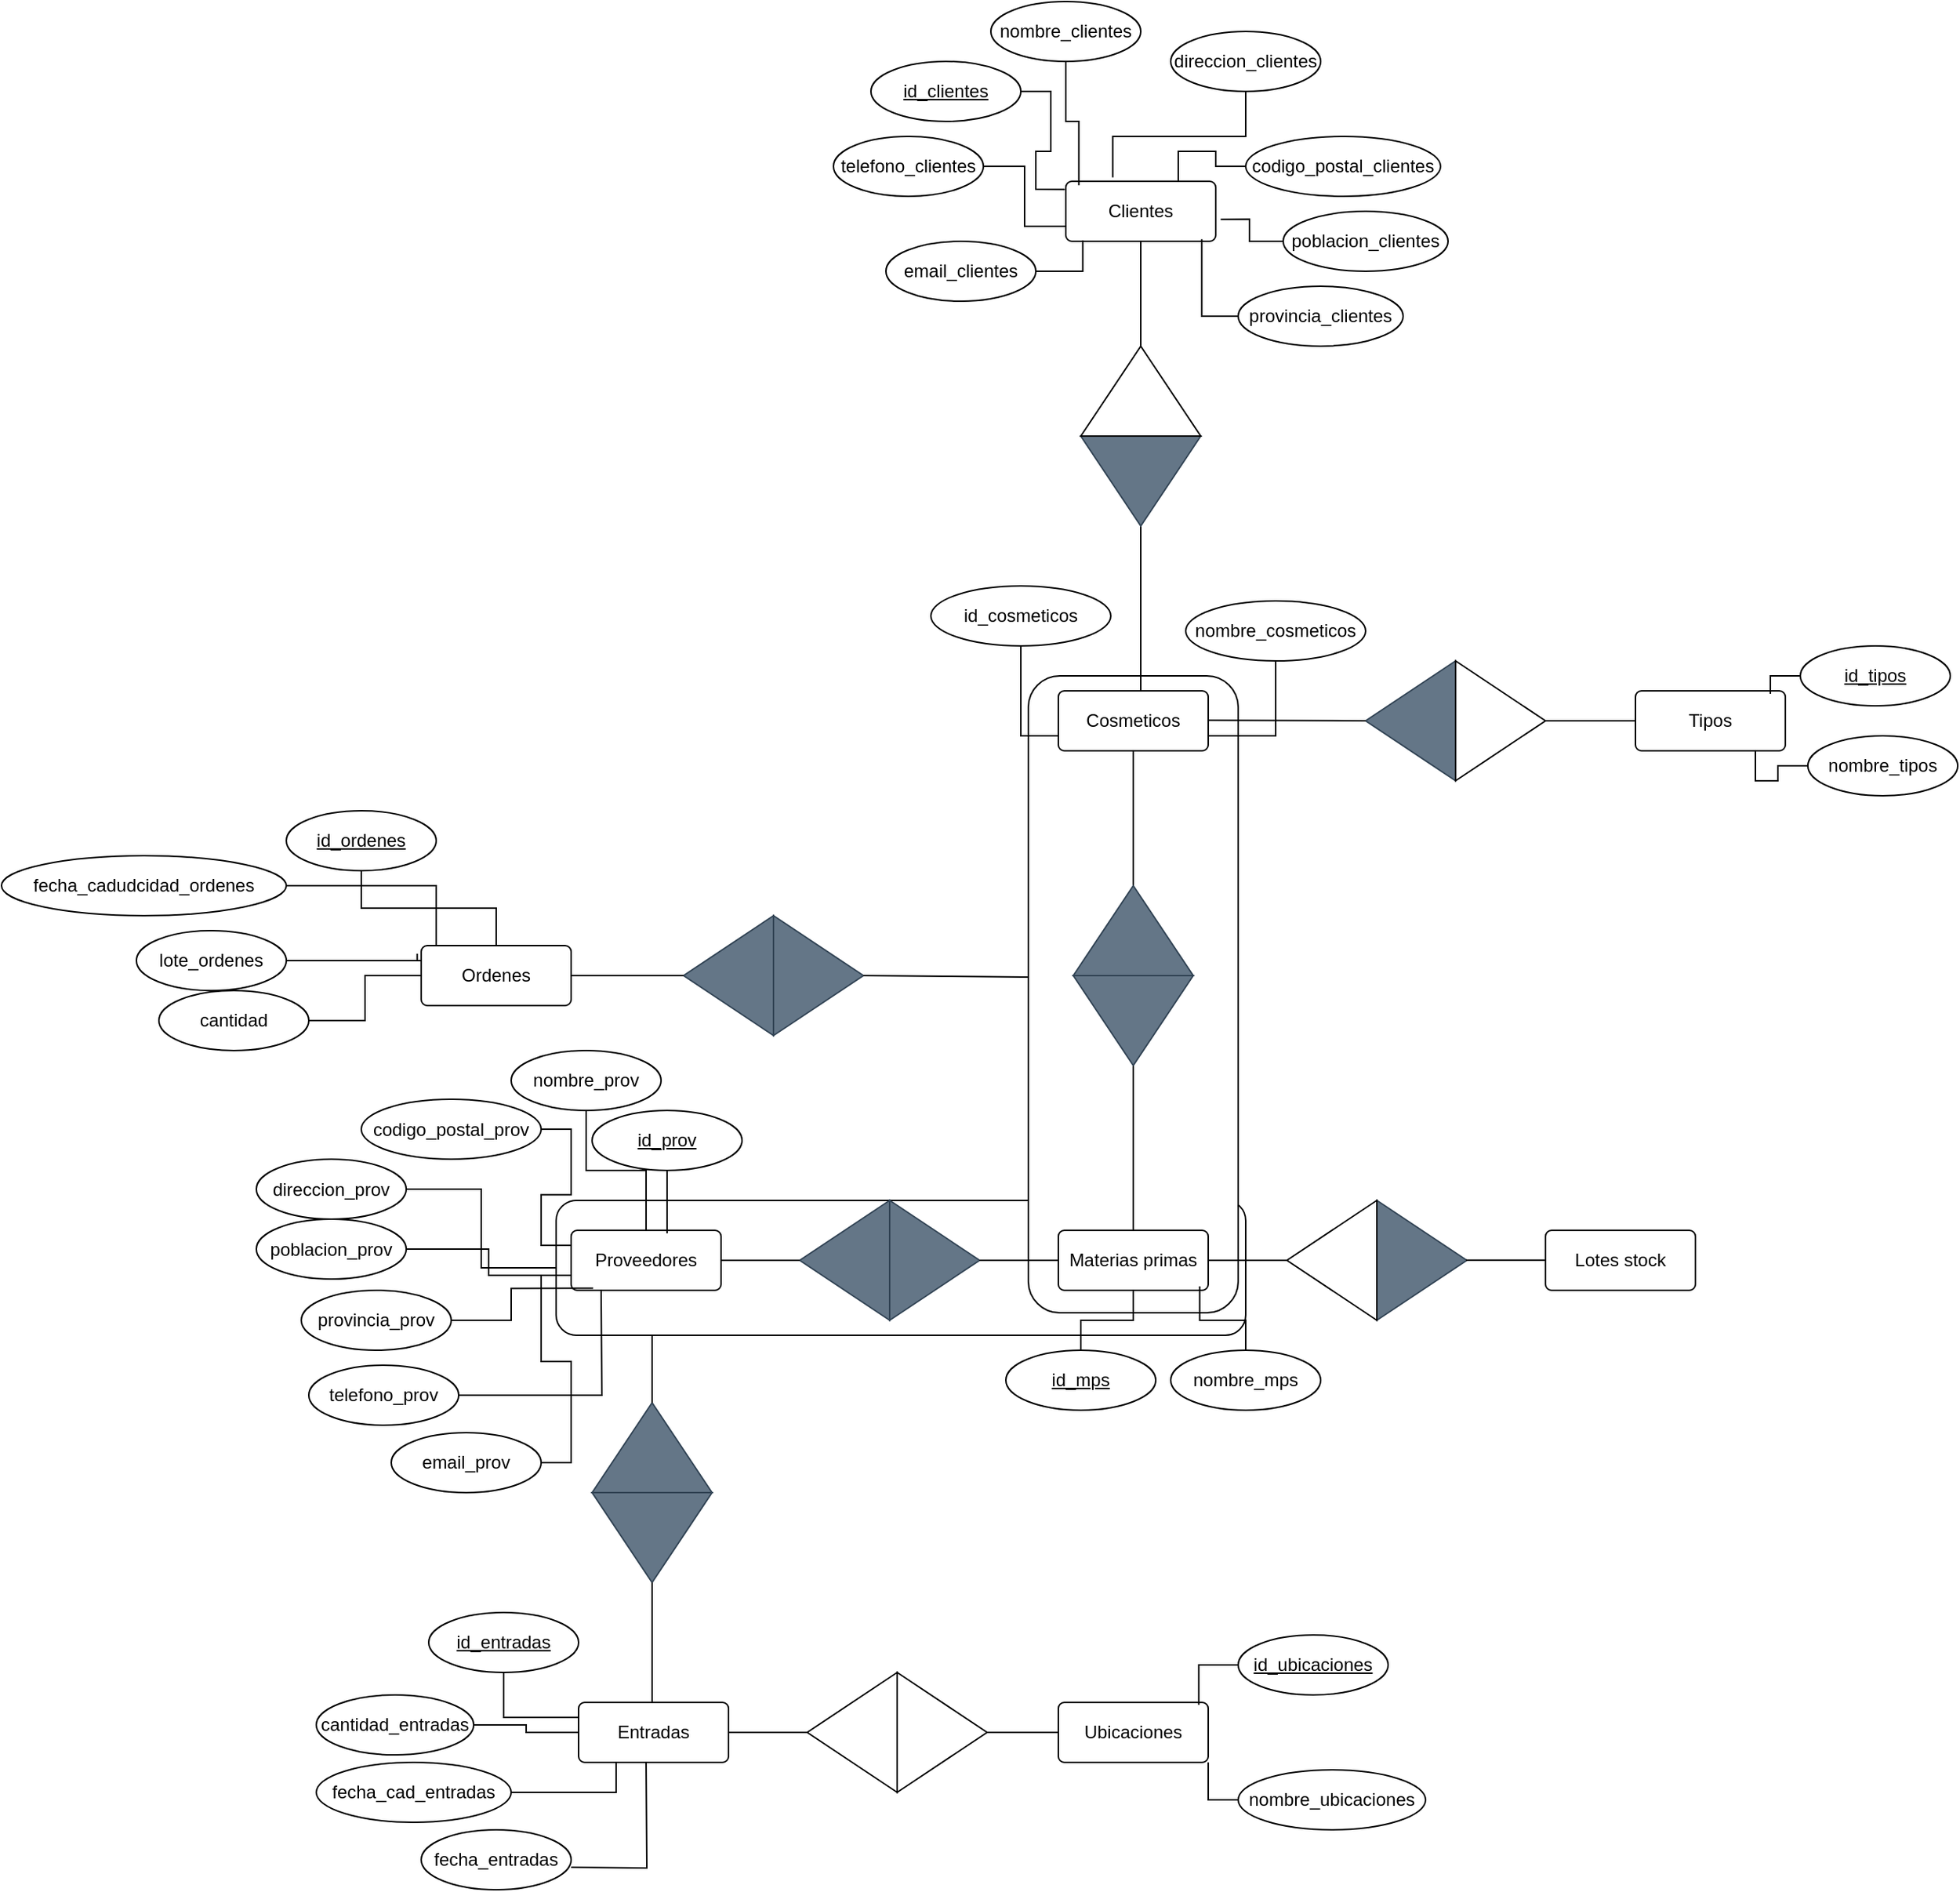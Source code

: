 <mxfile version="24.7.17">
  <diagram id="R2lEEEUBdFMjLlhIrx00" name="Page-1">
    <mxGraphModel dx="1687" dy="1041" grid="1" gridSize="10" guides="1" tooltips="1" connect="1" arrows="1" fold="1" page="1" pageScale="1" pageWidth="850" pageHeight="1100" math="0" shadow="0" extFonts="Permanent Marker^https://fonts.googleapis.com/css?family=Permanent+Marker">
      <root>
        <mxCell id="0" />
        <mxCell id="1" parent="0" />
        <mxCell id="o5mv1ufsWUCECMh0fVtF-53" value="" style="rounded=1;whiteSpace=wrap;html=1;" parent="1" vertex="1">
          <mxGeometry x="440" y="810" width="460" height="90" as="geometry" />
        </mxCell>
        <mxCell id="o5mv1ufsWUCECMh0fVtF-27" value="" style="rounded=1;whiteSpace=wrap;html=1;rotation=90;" parent="1" vertex="1">
          <mxGeometry x="612.5" y="602.5" width="425" height="140" as="geometry" />
        </mxCell>
        <mxCell id="GkTLFh9MGfN7TxAeOnmk-2" value="Materias primas" style="rounded=1;arcSize=10;whiteSpace=wrap;html=1;align=center;" parent="1" vertex="1">
          <mxGeometry x="775" y="830" width="100" height="40" as="geometry" />
        </mxCell>
        <mxCell id="chmthk0Oqw4V00-qqQDX-45" style="edgeStyle=orthogonalEdgeStyle;rounded=0;orthogonalLoop=1;jettySize=auto;html=1;endArrow=none;endFill=0;" edge="1" parent="1" source="fiOfgjRnVxK1CXLO4UrZ-9" target="bnQ85dxgFnPK9u5thOMU-21">
          <mxGeometry relative="1" as="geometry" />
        </mxCell>
        <mxCell id="fiOfgjRnVxK1CXLO4UrZ-9" value="id_ordenes" style="ellipse;whiteSpace=wrap;html=1;align=center;fontStyle=4;" parent="1" vertex="1">
          <mxGeometry x="260" y="550" width="100" height="40" as="geometry" />
        </mxCell>
        <mxCell id="fiOfgjRnVxK1CXLO4UrZ-10" value="lote_ordenes" style="ellipse;whiteSpace=wrap;html=1;align=center;" parent="1" vertex="1">
          <mxGeometry x="160" y="630" width="100" height="40" as="geometry" />
        </mxCell>
        <mxCell id="chmthk0Oqw4V00-qqQDX-47" style="edgeStyle=orthogonalEdgeStyle;rounded=0;orthogonalLoop=1;jettySize=auto;html=1;entryX=0;entryY=0.5;entryDx=0;entryDy=0;endArrow=none;endFill=0;" edge="1" parent="1" source="fiOfgjRnVxK1CXLO4UrZ-11" target="bnQ85dxgFnPK9u5thOMU-21">
          <mxGeometry relative="1" as="geometry" />
        </mxCell>
        <mxCell id="fiOfgjRnVxK1CXLO4UrZ-11" value="cantidad" style="ellipse;whiteSpace=wrap;html=1;align=center;" parent="1" vertex="1">
          <mxGeometry x="175" y="670" width="100" height="40" as="geometry" />
        </mxCell>
        <mxCell id="chmthk0Oqw4V00-qqQDX-50" style="edgeStyle=orthogonalEdgeStyle;rounded=0;orthogonalLoop=1;jettySize=auto;html=1;entryX=0.113;entryY=0.017;entryDx=0;entryDy=0;entryPerimeter=0;endArrow=none;endFill=0;" edge="1" parent="1" source="fiOfgjRnVxK1CXLO4UrZ-12" target="bnQ85dxgFnPK9u5thOMU-21">
          <mxGeometry relative="1" as="geometry">
            <mxPoint x="470" y="670" as="targetPoint" />
            <Array as="points">
              <mxPoint x="360" y="600" />
              <mxPoint x="360" y="641" />
            </Array>
          </mxGeometry>
        </mxCell>
        <mxCell id="fiOfgjRnVxK1CXLO4UrZ-12" value="fecha_cadudcidad_ordenes" style="ellipse;whiteSpace=wrap;html=1;align=center;" parent="1" vertex="1">
          <mxGeometry x="70" y="580" width="190" height="40" as="geometry" />
        </mxCell>
        <mxCell id="fiOfgjRnVxK1CXLO4UrZ-26" value="id_clientes" style="ellipse;whiteSpace=wrap;html=1;align=center;fontStyle=4;" parent="1" vertex="1">
          <mxGeometry x="650" y="50" width="100" height="40" as="geometry" />
        </mxCell>
        <mxCell id="fiOfgjRnVxK1CXLO4UrZ-27" value="nombre_clientes" style="ellipse;whiteSpace=wrap;html=1;align=center;" parent="1" vertex="1">
          <mxGeometry x="730" y="10" width="100" height="40" as="geometry" />
        </mxCell>
        <mxCell id="fiOfgjRnVxK1CXLO4UrZ-28" value="direccion_clientes" style="ellipse;whiteSpace=wrap;html=1;align=center;" parent="1" vertex="1">
          <mxGeometry x="850" y="30" width="100" height="40" as="geometry" />
        </mxCell>
        <mxCell id="chmthk0Oqw4V00-qqQDX-59" style="edgeStyle=orthogonalEdgeStyle;rounded=0;orthogonalLoop=1;jettySize=auto;html=1;entryX=0.75;entryY=0;entryDx=0;entryDy=0;endArrow=none;endFill=0;" edge="1" parent="1" source="fiOfgjRnVxK1CXLO4UrZ-29" target="o5mv1ufsWUCECMh0fVtF-19">
          <mxGeometry relative="1" as="geometry" />
        </mxCell>
        <mxCell id="fiOfgjRnVxK1CXLO4UrZ-29" value="codigo_postal_clientes" style="ellipse;whiteSpace=wrap;html=1;align=center;" parent="1" vertex="1">
          <mxGeometry x="900" y="100" width="130" height="40" as="geometry" />
        </mxCell>
        <mxCell id="fiOfgjRnVxK1CXLO4UrZ-30" value="poblacion_clientes" style="ellipse;whiteSpace=wrap;html=1;align=center;" parent="1" vertex="1">
          <mxGeometry x="925" y="150" width="110" height="40" as="geometry" />
        </mxCell>
        <mxCell id="fiOfgjRnVxK1CXLO4UrZ-31" value="provincia_clientes" style="ellipse;whiteSpace=wrap;html=1;align=center;" parent="1" vertex="1">
          <mxGeometry x="895" y="200" width="110" height="40" as="geometry" />
        </mxCell>
        <mxCell id="fiOfgjRnVxK1CXLO4UrZ-32" value="email_clientes" style="ellipse;whiteSpace=wrap;html=1;align=center;" parent="1" vertex="1">
          <mxGeometry x="660" y="170" width="100" height="40" as="geometry" />
        </mxCell>
        <mxCell id="chmthk0Oqw4V00-qqQDX-55" style="edgeStyle=orthogonalEdgeStyle;rounded=0;orthogonalLoop=1;jettySize=auto;html=1;entryX=0;entryY=0.75;entryDx=0;entryDy=0;endArrow=none;endFill=0;" edge="1" parent="1" source="fiOfgjRnVxK1CXLO4UrZ-33" target="o5mv1ufsWUCECMh0fVtF-19">
          <mxGeometry relative="1" as="geometry" />
        </mxCell>
        <mxCell id="fiOfgjRnVxK1CXLO4UrZ-33" value="telefono_clientes" style="ellipse;whiteSpace=wrap;html=1;align=center;" parent="1" vertex="1">
          <mxGeometry x="625" y="100" width="100" height="40" as="geometry" />
        </mxCell>
        <mxCell id="fiOfgjRnVxK1CXLO4UrZ-55" value="id_prov" style="ellipse;whiteSpace=wrap;html=1;align=center;fontStyle=4;" parent="1" vertex="1">
          <mxGeometry x="464" y="750" width="100" height="40" as="geometry" />
        </mxCell>
        <mxCell id="chmthk0Oqw4V00-qqQDX-38" style="edgeStyle=orthogonalEdgeStyle;rounded=0;orthogonalLoop=1;jettySize=auto;html=1;endArrow=none;endFill=0;" edge="1" parent="1" source="fiOfgjRnVxK1CXLO4UrZ-56" target="o5mv1ufsWUCECMh0fVtF-52">
          <mxGeometry relative="1" as="geometry" />
        </mxCell>
        <mxCell id="fiOfgjRnVxK1CXLO4UrZ-56" value="nombre_prov" style="ellipse;whiteSpace=wrap;html=1;align=center;" parent="1" vertex="1">
          <mxGeometry x="410" y="710" width="100" height="40" as="geometry" />
        </mxCell>
        <mxCell id="chmthk0Oqw4V00-qqQDX-40" style="edgeStyle=orthogonalEdgeStyle;rounded=0;orthogonalLoop=1;jettySize=auto;html=1;endArrow=none;endFill=0;" edge="1" parent="1" source="fiOfgjRnVxK1CXLO4UrZ-57" target="o5mv1ufsWUCECMh0fVtF-53">
          <mxGeometry relative="1" as="geometry" />
        </mxCell>
        <mxCell id="fiOfgjRnVxK1CXLO4UrZ-57" value="direccion_prov" style="ellipse;whiteSpace=wrap;html=1;align=center;" parent="1" vertex="1">
          <mxGeometry x="240" y="782.5" width="100" height="40" as="geometry" />
        </mxCell>
        <mxCell id="chmthk0Oqw4V00-qqQDX-39" style="edgeStyle=orthogonalEdgeStyle;rounded=0;orthogonalLoop=1;jettySize=auto;html=1;entryX=0;entryY=0.25;entryDx=0;entryDy=0;endArrow=none;endFill=0;" edge="1" parent="1" source="fiOfgjRnVxK1CXLO4UrZ-58" target="o5mv1ufsWUCECMh0fVtF-52">
          <mxGeometry relative="1" as="geometry" />
        </mxCell>
        <mxCell id="fiOfgjRnVxK1CXLO4UrZ-58" value="codigo_postal_prov" style="ellipse;whiteSpace=wrap;html=1;align=center;" parent="1" vertex="1">
          <mxGeometry x="310" y="742.5" width="120" height="40" as="geometry" />
        </mxCell>
        <mxCell id="chmthk0Oqw4V00-qqQDX-41" style="edgeStyle=orthogonalEdgeStyle;rounded=0;orthogonalLoop=1;jettySize=auto;html=1;entryX=0;entryY=0.75;entryDx=0;entryDy=0;endArrow=none;endFill=0;" edge="1" parent="1" source="fiOfgjRnVxK1CXLO4UrZ-59" target="o5mv1ufsWUCECMh0fVtF-52">
          <mxGeometry relative="1" as="geometry" />
        </mxCell>
        <mxCell id="fiOfgjRnVxK1CXLO4UrZ-59" value="poblacion_prov" style="ellipse;whiteSpace=wrap;html=1;align=center;" parent="1" vertex="1">
          <mxGeometry x="240" y="822.5" width="100" height="40" as="geometry" />
        </mxCell>
        <mxCell id="fiOfgjRnVxK1CXLO4UrZ-60" value="provincia_prov" style="ellipse;whiteSpace=wrap;html=1;align=center;" parent="1" vertex="1">
          <mxGeometry x="270" y="870" width="100" height="40" as="geometry" />
        </mxCell>
        <mxCell id="chmthk0Oqw4V00-qqQDX-43" style="edgeStyle=orthogonalEdgeStyle;rounded=0;orthogonalLoop=1;jettySize=auto;html=1;endArrow=none;endFill=0;" edge="1" parent="1" source="fiOfgjRnVxK1CXLO4UrZ-61">
          <mxGeometry relative="1" as="geometry">
            <mxPoint x="470" y="870" as="targetPoint" />
          </mxGeometry>
        </mxCell>
        <mxCell id="fiOfgjRnVxK1CXLO4UrZ-61" value="telefono_prov" style="ellipse;whiteSpace=wrap;html=1;align=center;" parent="1" vertex="1">
          <mxGeometry x="275" y="920" width="100" height="40" as="geometry" />
        </mxCell>
        <mxCell id="chmthk0Oqw4V00-qqQDX-44" style="edgeStyle=orthogonalEdgeStyle;rounded=0;orthogonalLoop=1;jettySize=auto;html=1;entryX=0;entryY=0.75;entryDx=0;entryDy=0;endArrow=none;endFill=0;" edge="1" parent="1" source="fiOfgjRnVxK1CXLO4UrZ-62" target="o5mv1ufsWUCECMh0fVtF-52">
          <mxGeometry relative="1" as="geometry" />
        </mxCell>
        <mxCell id="fiOfgjRnVxK1CXLO4UrZ-62" value="email_prov" style="ellipse;whiteSpace=wrap;html=1;align=center;" parent="1" vertex="1">
          <mxGeometry x="330" y="965" width="100" height="40" as="geometry" />
        </mxCell>
        <mxCell id="fiOfgjRnVxK1CXLO4UrZ-7" value="id_ubicaciones" style="ellipse;whiteSpace=wrap;html=1;align=center;fontStyle=4;" parent="1" vertex="1">
          <mxGeometry x="895" y="1100" width="100" height="40" as="geometry" />
        </mxCell>
        <mxCell id="chmthk0Oqw4V00-qqQDX-33" style="edgeStyle=orthogonalEdgeStyle;rounded=0;orthogonalLoop=1;jettySize=auto;html=1;entryX=1;entryY=1;entryDx=0;entryDy=0;endArrow=none;endFill=0;" edge="1" parent="1" source="fiOfgjRnVxK1CXLO4UrZ-8" target="o5mv1ufsWUCECMh0fVtF-1">
          <mxGeometry relative="1" as="geometry" />
        </mxCell>
        <mxCell id="fiOfgjRnVxK1CXLO4UrZ-8" value="nombre_ubicaciones" style="ellipse;whiteSpace=wrap;html=1;align=center;" parent="1" vertex="1">
          <mxGeometry x="895" y="1190" width="125" height="40" as="geometry" />
        </mxCell>
        <mxCell id="bnQ85dxgFnPK9u5thOMU-21" value="Ordenes" style="rounded=1;arcSize=10;whiteSpace=wrap;html=1;align=center;" parent="1" vertex="1">
          <mxGeometry x="350" y="640" width="100" height="40" as="geometry" />
        </mxCell>
        <mxCell id="chmthk0Oqw4V00-qqQDX-53" style="edgeStyle=orthogonalEdgeStyle;rounded=0;orthogonalLoop=1;jettySize=auto;html=1;entryX=1;entryY=0.75;entryDx=0;entryDy=0;endArrow=none;endFill=0;" edge="1" parent="1" source="bnQ85dxgFnPK9u5thOMU-27" target="bnQ85dxgFnPK9u5thOMU-55">
          <mxGeometry relative="1" as="geometry" />
        </mxCell>
        <mxCell id="bnQ85dxgFnPK9u5thOMU-27" value="nombre_cosmeticos" style="ellipse;whiteSpace=wrap;html=1;align=center;" parent="1" vertex="1">
          <mxGeometry x="860" y="410" width="120" height="40" as="geometry" />
        </mxCell>
        <mxCell id="bnQ85dxgFnPK9u5thOMU-31" value="" style="group;rotation=-180;" parent="1" vertex="1" connectable="0">
          <mxGeometry x="525" y="620" width="120" height="80" as="geometry" />
        </mxCell>
        <mxCell id="bnQ85dxgFnPK9u5thOMU-32" value="" style="triangle;whiteSpace=wrap;html=1;rotation=-180;fillColor=#647687;fontColor=#ffffff;strokeColor=#314354;" parent="bnQ85dxgFnPK9u5thOMU-31" vertex="1">
          <mxGeometry width="60" height="80" as="geometry" />
        </mxCell>
        <mxCell id="bnQ85dxgFnPK9u5thOMU-33" value="" style="triangle;whiteSpace=wrap;html=1;rotation=-360;fillColor=#647687;fontColor=#ffffff;strokeColor=#314354;" parent="bnQ85dxgFnPK9u5thOMU-31" vertex="1">
          <mxGeometry x="60" width="60" height="80" as="geometry" />
        </mxCell>
        <mxCell id="bnQ85dxgFnPK9u5thOMU-55" value="Cosmeticos" style="rounded=1;arcSize=10;whiteSpace=wrap;html=1;align=center;" parent="1" vertex="1">
          <mxGeometry x="775" y="470" width="100" height="40" as="geometry" />
        </mxCell>
        <mxCell id="bnQ85dxgFnPK9u5thOMU-56" value="" style="endArrow=none;html=1;rounded=0;entryX=0.5;entryY=1;entryDx=0;entryDy=0;exitX=1;exitY=0.5;exitDx=0;exitDy=0;" parent="1" source="bnQ85dxgFnPK9u5thOMU-54" target="bnQ85dxgFnPK9u5thOMU-55" edge="1">
          <mxGeometry width="50" height="50" relative="1" as="geometry">
            <mxPoint x="140" y="40" as="sourcePoint" />
            <mxPoint x="190" y="-10" as="targetPoint" />
          </mxGeometry>
        </mxCell>
        <mxCell id="bnQ85dxgFnPK9u5thOMU-57" value="" style="endArrow=none;html=1;rounded=0;exitX=0.5;exitY=0;exitDx=0;exitDy=0;entryX=1;entryY=0.5;entryDx=0;entryDy=0;" parent="1" source="GkTLFh9MGfN7TxAeOnmk-2" target="bnQ85dxgFnPK9u5thOMU-53" edge="1">
          <mxGeometry width="50" height="50" relative="1" as="geometry">
            <mxPoint x="140" y="40" as="sourcePoint" />
            <mxPoint x="190" y="-10" as="targetPoint" />
          </mxGeometry>
        </mxCell>
        <mxCell id="bnQ85dxgFnPK9u5thOMU-82" value="Tipos" style="rounded=1;arcSize=10;whiteSpace=wrap;html=1;align=center;" parent="1" vertex="1">
          <mxGeometry x="1160" y="470" width="100" height="40" as="geometry" />
        </mxCell>
        <mxCell id="bnQ85dxgFnPK9u5thOMU-83" value="id_tipos" style="ellipse;whiteSpace=wrap;html=1;align=center;fontStyle=4;" parent="1" vertex="1">
          <mxGeometry x="1270" y="440" width="100" height="40" as="geometry" />
        </mxCell>
        <mxCell id="bnQ85dxgFnPK9u5thOMU-84" value="nombre_tipos" style="ellipse;whiteSpace=wrap;html=1;align=center;" parent="1" vertex="1">
          <mxGeometry x="1275" y="500" width="100" height="40" as="geometry" />
        </mxCell>
        <mxCell id="bnQ85dxgFnPK9u5thOMU-88" value="" style="endArrow=none;html=1;rounded=0;entryX=0;entryY=0.5;entryDx=0;entryDy=0;exitX=1;exitY=0.5;exitDx=0;exitDy=0;" parent="1" source="o5mv1ufsWUCECMh0fVtF-37" target="bnQ85dxgFnPK9u5thOMU-82" edge="1">
          <mxGeometry width="50" height="50" relative="1" as="geometry">
            <mxPoint x="1010" y="490" as="sourcePoint" />
            <mxPoint x="75" y="590" as="targetPoint" />
          </mxGeometry>
        </mxCell>
        <mxCell id="bnQ85dxgFnPK9u5thOMU-53" value="" style="triangle;whiteSpace=wrap;html=1;rotation=90;fillColor=#647687;fontColor=#ffffff;strokeColor=#314354;" parent="1" vertex="1">
          <mxGeometry x="795" y="650" width="60" height="80" as="geometry" />
        </mxCell>
        <mxCell id="bnQ85dxgFnPK9u5thOMU-54" value="" style="triangle;whiteSpace=wrap;html=1;rotation=-90;fillColor=#647687;fontColor=#ffffff;strokeColor=#314354;" parent="1" vertex="1">
          <mxGeometry x="795" y="590" width="60" height="80" as="geometry" />
        </mxCell>
        <mxCell id="bnQ85dxgFnPK9u5thOMU-107" value="" style="endArrow=none;html=1;rounded=0;exitX=0.815;exitY=1.037;exitDx=0;exitDy=0;exitPerimeter=0;" parent="1" edge="1">
          <mxGeometry width="50" height="50" relative="1" as="geometry">
            <mxPoint x="305.79" y="609.855" as="sourcePoint" />
            <mxPoint x="305.498" y="610" as="targetPoint" />
          </mxGeometry>
        </mxCell>
        <mxCell id="bnQ85dxgFnPK9u5thOMU-112" value="" style="group;rotation=0;" parent="1" vertex="1" connectable="0">
          <mxGeometry x="607.5" y="1125" width="120" height="80" as="geometry" />
        </mxCell>
        <mxCell id="bnQ85dxgFnPK9u5thOMU-113" value="" style="triangle;whiteSpace=wrap;html=1;rotation=0;" parent="bnQ85dxgFnPK9u5thOMU-112" vertex="1">
          <mxGeometry x="60" width="60" height="80" as="geometry" />
        </mxCell>
        <mxCell id="bnQ85dxgFnPK9u5thOMU-114" value="" style="triangle;whiteSpace=wrap;html=1;rotation=-180;" parent="bnQ85dxgFnPK9u5thOMU-112" vertex="1">
          <mxGeometry width="60" height="80" as="geometry" />
        </mxCell>
        <mxCell id="bnQ85dxgFnPK9u5thOMU-116" value="" style="endArrow=none;html=1;rounded=0;entryX=1;entryY=0.5;entryDx=0;entryDy=0;exitX=1;exitY=0.5;exitDx=0;exitDy=0;" parent="1" target="bnQ85dxgFnPK9u5thOMU-114" edge="1">
          <mxGeometry width="50" height="50" relative="1" as="geometry">
            <mxPoint x="555.0" y="1165" as="sourcePoint" />
            <mxPoint x="862.5" y="815" as="targetPoint" />
          </mxGeometry>
        </mxCell>
        <mxCell id="bnQ85dxgFnPK9u5thOMU-120" value="" style="endArrow=none;html=1;rounded=0;exitX=1;exitY=0.5;exitDx=0;exitDy=0;entryX=0;entryY=0.5;entryDx=0;entryDy=0;" parent="1" source="bnQ85dxgFnPK9u5thOMU-113" edge="1">
          <mxGeometry width="50" height="50" relative="1" as="geometry">
            <mxPoint x="742.5" y="1175" as="sourcePoint" />
            <mxPoint x="777.5" y="1165" as="targetPoint" />
          </mxGeometry>
        </mxCell>
        <mxCell id="chmthk0Oqw4V00-qqQDX-31" style="edgeStyle=orthogonalEdgeStyle;rounded=0;orthogonalLoop=1;jettySize=auto;html=1;entryX=0;entryY=0.25;entryDx=0;entryDy=0;endArrow=none;endFill=0;" edge="1" parent="1" source="bnQ85dxgFnPK9u5thOMU-126" target="o5mv1ufsWUCECMh0fVtF-39">
          <mxGeometry relative="1" as="geometry" />
        </mxCell>
        <mxCell id="bnQ85dxgFnPK9u5thOMU-126" value="id_entradas" style="ellipse;whiteSpace=wrap;html=1;align=center;fontStyle=4;" parent="1" vertex="1">
          <mxGeometry x="355" y="1085" width="100" height="40" as="geometry" />
        </mxCell>
        <mxCell id="bnQ85dxgFnPK9u5thOMU-127" value="fecha_entradas" style="ellipse;whiteSpace=wrap;html=1;align=center;fontStyle=0" parent="1" vertex="1">
          <mxGeometry x="350" y="1230" width="100" height="40" as="geometry" />
        </mxCell>
        <mxCell id="chmthk0Oqw4V00-qqQDX-29" style="edgeStyle=orthogonalEdgeStyle;rounded=0;orthogonalLoop=1;jettySize=auto;html=1;entryX=0.25;entryY=1;entryDx=0;entryDy=0;endArrow=none;endFill=0;" edge="1" parent="1" source="bnQ85dxgFnPK9u5thOMU-128" target="o5mv1ufsWUCECMh0fVtF-39">
          <mxGeometry relative="1" as="geometry" />
        </mxCell>
        <mxCell id="bnQ85dxgFnPK9u5thOMU-128" value="fecha_cad_entradas" style="ellipse;whiteSpace=wrap;html=1;align=center;" parent="1" vertex="1">
          <mxGeometry x="280" y="1185" width="130" height="40" as="geometry" />
        </mxCell>
        <mxCell id="chmthk0Oqw4V00-qqQDX-30" style="edgeStyle=orthogonalEdgeStyle;rounded=0;orthogonalLoop=1;jettySize=auto;html=1;entryX=0;entryY=0.5;entryDx=0;entryDy=0;endArrow=none;endFill=0;" edge="1" parent="1" source="bnQ85dxgFnPK9u5thOMU-129" target="o5mv1ufsWUCECMh0fVtF-39">
          <mxGeometry relative="1" as="geometry" />
        </mxCell>
        <mxCell id="bnQ85dxgFnPK9u5thOMU-129" value="cantidad_entradas" style="ellipse;whiteSpace=wrap;html=1;align=center;" parent="1" vertex="1">
          <mxGeometry x="280" y="1140" width="105" height="40" as="geometry" />
        </mxCell>
        <mxCell id="o5mv1ufsWUCECMh0fVtF-1" value="Ubicaciones" style="rounded=1;arcSize=10;whiteSpace=wrap;html=1;align=center;" parent="1" vertex="1">
          <mxGeometry x="775" y="1145" width="100" height="40" as="geometry" />
        </mxCell>
        <mxCell id="o5mv1ufsWUCECMh0fVtF-17" value="" style="endArrow=none;html=1;rounded=0;endSize=7;startSize=7;entryX=0.5;entryY=1;entryDx=0;entryDy=0;exitX=1;exitY=0.5;exitDx=0;exitDy=0;" parent="1" source="o5mv1ufsWUCECMh0fVtF-23" target="o5mv1ufsWUCECMh0fVtF-19" edge="1">
          <mxGeometry width="50" height="50" relative="1" as="geometry">
            <mxPoint x="791.213" y="57.787" as="sourcePoint" />
            <mxPoint x="820" y="20" as="targetPoint" />
          </mxGeometry>
        </mxCell>
        <mxCell id="o5mv1ufsWUCECMh0fVtF-18" value="" style="endArrow=none;html=1;rounded=0;exitX=0.5;exitY=0;exitDx=0;exitDy=0;entryX=1;entryY=0.5;entryDx=0;entryDy=0;" parent="1" target="o5mv1ufsWUCECMh0fVtF-22" edge="1">
          <mxGeometry width="50" height="50" relative="1" as="geometry">
            <mxPoint x="830" y="470" as="sourcePoint" />
            <mxPoint x="490" y="50" as="targetPoint" />
          </mxGeometry>
        </mxCell>
        <mxCell id="o5mv1ufsWUCECMh0fVtF-19" value="Clientes" style="rounded=1;arcSize=10;whiteSpace=wrap;html=1;align=center;" parent="1" vertex="1">
          <mxGeometry x="780" y="130" width="100" height="40" as="geometry" />
        </mxCell>
        <mxCell id="o5mv1ufsWUCECMh0fVtF-21" value="" style="group;rotation=90;" parent="1" vertex="1" connectable="0">
          <mxGeometry x="770" y="260" width="140" height="80" as="geometry" />
        </mxCell>
        <mxCell id="o5mv1ufsWUCECMh0fVtF-22" value="" style="triangle;whiteSpace=wrap;html=1;rotation=90;fillColor=#647687;fontColor=#ffffff;strokeColor=#314354;" parent="o5mv1ufsWUCECMh0fVtF-21" vertex="1">
          <mxGeometry x="30" y="30" width="60" height="80" as="geometry" />
        </mxCell>
        <mxCell id="o5mv1ufsWUCECMh0fVtF-23" value="" style="triangle;whiteSpace=wrap;html=1;rotation=-90;" parent="o5mv1ufsWUCECMh0fVtF-21" vertex="1">
          <mxGeometry x="30" y="-30" width="60" height="80" as="geometry" />
        </mxCell>
        <mxCell id="chmthk0Oqw4V00-qqQDX-35" style="edgeStyle=orthogonalEdgeStyle;rounded=0;orthogonalLoop=1;jettySize=auto;html=1;endArrow=none;endFill=0;" edge="1" parent="1" source="o5mv1ufsWUCECMh0fVtF-25" target="GkTLFh9MGfN7TxAeOnmk-2">
          <mxGeometry relative="1" as="geometry" />
        </mxCell>
        <mxCell id="o5mv1ufsWUCECMh0fVtF-25" value="id_mps" style="ellipse;whiteSpace=wrap;html=1;align=center;fontStyle=4;" parent="1" vertex="1">
          <mxGeometry x="740" y="910" width="100" height="40" as="geometry" />
        </mxCell>
        <mxCell id="o5mv1ufsWUCECMh0fVtF-26" value="nombre_mps" style="ellipse;whiteSpace=wrap;html=1;align=center;" parent="1" vertex="1">
          <mxGeometry x="850" y="910" width="100" height="40" as="geometry" />
        </mxCell>
        <mxCell id="o5mv1ufsWUCECMh0fVtF-28" value="" style="endArrow=none;html=1;rounded=0;entryX=0.473;entryY=0.999;entryDx=0;entryDy=0;entryPerimeter=0;exitX=1;exitY=0.5;exitDx=0;exitDy=0;" parent="1" source="bnQ85dxgFnPK9u5thOMU-33" target="o5mv1ufsWUCECMh0fVtF-27" edge="1">
          <mxGeometry width="50" height="50" relative="1" as="geometry">
            <mxPoint x="630" y="790" as="sourcePoint" />
            <mxPoint x="680" y="740" as="targetPoint" />
          </mxGeometry>
        </mxCell>
        <mxCell id="o5mv1ufsWUCECMh0fVtF-31" value="" style="endArrow=none;html=1;rounded=0;entryX=1;entryY=0.5;entryDx=0;entryDy=0;" parent="1" target="bnQ85dxgFnPK9u5thOMU-32" edge="1">
          <mxGeometry width="50" height="50" relative="1" as="geometry">
            <mxPoint x="450" y="660" as="sourcePoint" />
            <mxPoint x="765" y="671" as="targetPoint" />
          </mxGeometry>
        </mxCell>
        <mxCell id="o5mv1ufsWUCECMh0fVtF-35" value="" style="group;rotation=-180;" parent="1" vertex="1" connectable="0">
          <mxGeometry x="980" y="450" width="120" height="80" as="geometry" />
        </mxCell>
        <mxCell id="o5mv1ufsWUCECMh0fVtF-36" value="" style="triangle;whiteSpace=wrap;html=1;rotation=-180;fillColor=#647687;fontColor=#ffffff;strokeColor=#314354;" parent="o5mv1ufsWUCECMh0fVtF-35" vertex="1">
          <mxGeometry width="60" height="80" as="geometry" />
        </mxCell>
        <mxCell id="o5mv1ufsWUCECMh0fVtF-37" value="" style="triangle;whiteSpace=wrap;html=1;rotation=-360;" parent="o5mv1ufsWUCECMh0fVtF-35" vertex="1">
          <mxGeometry x="60" width="60" height="80" as="geometry" />
        </mxCell>
        <mxCell id="o5mv1ufsWUCECMh0fVtF-38" value="" style="endArrow=none;html=1;rounded=0;entryX=1;entryY=0.5;entryDx=0;entryDy=0;exitX=1;exitY=0.5;exitDx=0;exitDy=0;" parent="1" target="o5mv1ufsWUCECMh0fVtF-36" edge="1">
          <mxGeometry width="50" height="50" relative="1" as="geometry">
            <mxPoint x="875" y="489.63" as="sourcePoint" />
            <mxPoint x="935" y="489.63" as="targetPoint" />
          </mxGeometry>
        </mxCell>
        <mxCell id="o5mv1ufsWUCECMh0fVtF-39" value="Entradas" style="rounded=1;arcSize=10;whiteSpace=wrap;html=1;align=center;" parent="1" vertex="1">
          <mxGeometry x="455" y="1145" width="100" height="40" as="geometry" />
        </mxCell>
        <mxCell id="o5mv1ufsWUCECMh0fVtF-47" value="" style="group;rotation=0;" parent="1" vertex="1" connectable="0">
          <mxGeometry x="602.5" y="810" width="120" height="80" as="geometry" />
        </mxCell>
        <mxCell id="o5mv1ufsWUCECMh0fVtF-48" value="" style="triangle;whiteSpace=wrap;html=1;rotation=0;fillColor=#647687;fontColor=#ffffff;strokeColor=#314354;" parent="o5mv1ufsWUCECMh0fVtF-47" vertex="1">
          <mxGeometry x="60" width="60" height="80" as="geometry" />
        </mxCell>
        <mxCell id="o5mv1ufsWUCECMh0fVtF-49" value="" style="triangle;whiteSpace=wrap;html=1;rotation=-180;fillColor=#647687;fontColor=#ffffff;strokeColor=#314354;" parent="o5mv1ufsWUCECMh0fVtF-47" vertex="1">
          <mxGeometry width="60" height="80" as="geometry" />
        </mxCell>
        <mxCell id="o5mv1ufsWUCECMh0fVtF-50" value="" style="endArrow=none;html=1;rounded=0;entryX=1;entryY=0.5;entryDx=0;entryDy=0;exitX=1;exitY=0.5;exitDx=0;exitDy=0;" parent="1" target="o5mv1ufsWUCECMh0fVtF-49" edge="1">
          <mxGeometry width="50" height="50" relative="1" as="geometry">
            <mxPoint x="550.0" y="850" as="sourcePoint" />
            <mxPoint x="857.5" y="500" as="targetPoint" />
          </mxGeometry>
        </mxCell>
        <mxCell id="o5mv1ufsWUCECMh0fVtF-51" value="" style="endArrow=none;html=1;rounded=0;exitX=1;exitY=0.5;exitDx=0;exitDy=0;entryX=0;entryY=0.5;entryDx=0;entryDy=0;" parent="1" source="o5mv1ufsWUCECMh0fVtF-48" target="GkTLFh9MGfN7TxAeOnmk-2" edge="1">
          <mxGeometry width="50" height="50" relative="1" as="geometry">
            <mxPoint x="737.5" y="860" as="sourcePoint" />
            <mxPoint x="772.5" y="850" as="targetPoint" />
          </mxGeometry>
        </mxCell>
        <mxCell id="o5mv1ufsWUCECMh0fVtF-52" value="Proveedores" style="rounded=1;arcSize=10;whiteSpace=wrap;html=1;align=center;" parent="1" vertex="1">
          <mxGeometry x="450" y="830" width="100" height="40" as="geometry" />
        </mxCell>
        <mxCell id="chmthk0Oqw4V00-qqQDX-23" value="" style="group;rotation=-90;" vertex="1" connectable="0" parent="1">
          <mxGeometry x="444" y="965" width="120" height="80" as="geometry" />
        </mxCell>
        <mxCell id="chmthk0Oqw4V00-qqQDX-24" value="" style="triangle;whiteSpace=wrap;html=1;rotation=-90;fillColor=#647687;fontColor=#ffffff;strokeColor=#314354;" vertex="1" parent="chmthk0Oqw4V00-qqQDX-23">
          <mxGeometry x="30" y="-30" width="60" height="80" as="geometry" />
        </mxCell>
        <mxCell id="chmthk0Oqw4V00-qqQDX-25" value="" style="triangle;whiteSpace=wrap;html=1;rotation=-270;fillColor=#647687;fontColor=#ffffff;strokeColor=#314354;" vertex="1" parent="chmthk0Oqw4V00-qqQDX-23">
          <mxGeometry x="30" y="30" width="60" height="80" as="geometry" />
        </mxCell>
        <mxCell id="chmthk0Oqw4V00-qqQDX-26" value="" style="endArrow=none;html=1;rounded=0;entryX=1;entryY=0.5;entryDx=0;entryDy=0;exitX=0.5;exitY=0;exitDx=0;exitDy=0;" edge="1" parent="1" target="chmthk0Oqw4V00-qqQDX-25">
          <mxGeometry width="50" height="50" relative="1" as="geometry">
            <mxPoint x="504" y="1145" as="sourcePoint" />
            <mxPoint x="-66" y="875" as="targetPoint" />
          </mxGeometry>
        </mxCell>
        <mxCell id="chmthk0Oqw4V00-qqQDX-27" value="" style="endArrow=none;html=1;rounded=0;exitX=1;exitY=0.5;exitDx=0;exitDy=0;" edge="1" parent="1" source="chmthk0Oqw4V00-qqQDX-24">
          <mxGeometry width="50" height="50" relative="1" as="geometry">
            <mxPoint x="659" y="1165" as="sourcePoint" />
            <mxPoint x="504" y="900" as="targetPoint" />
          </mxGeometry>
        </mxCell>
        <mxCell id="chmthk0Oqw4V00-qqQDX-28" style="edgeStyle=orthogonalEdgeStyle;rounded=0;orthogonalLoop=1;jettySize=auto;html=1;entryX=0.45;entryY=0.875;entryDx=0;entryDy=0;entryPerimeter=0;endArrow=none;endFill=0;" edge="1" parent="1">
          <mxGeometry relative="1" as="geometry">
            <mxPoint x="450" y="1255" as="sourcePoint" />
            <mxPoint x="500" y="1185" as="targetPoint" />
          </mxGeometry>
        </mxCell>
        <mxCell id="chmthk0Oqw4V00-qqQDX-32" style="edgeStyle=orthogonalEdgeStyle;rounded=0;orthogonalLoop=1;jettySize=auto;html=1;entryX=0.937;entryY=0.042;entryDx=0;entryDy=0;entryPerimeter=0;endArrow=none;endFill=0;" edge="1" parent="1" source="fiOfgjRnVxK1CXLO4UrZ-7" target="o5mv1ufsWUCECMh0fVtF-1">
          <mxGeometry relative="1" as="geometry" />
        </mxCell>
        <mxCell id="chmthk0Oqw4V00-qqQDX-36" style="edgeStyle=orthogonalEdgeStyle;rounded=0;orthogonalLoop=1;jettySize=auto;html=1;entryX=0.943;entryY=0.933;entryDx=0;entryDy=0;entryPerimeter=0;endArrow=none;endFill=0;" edge="1" parent="1" source="o5mv1ufsWUCECMh0fVtF-26" target="GkTLFh9MGfN7TxAeOnmk-2">
          <mxGeometry relative="1" as="geometry" />
        </mxCell>
        <mxCell id="chmthk0Oqw4V00-qqQDX-37" style="edgeStyle=orthogonalEdgeStyle;rounded=0;orthogonalLoop=1;jettySize=auto;html=1;entryX=0.64;entryY=0.05;entryDx=0;entryDy=0;entryPerimeter=0;endArrow=none;endFill=0;" edge="1" parent="1" source="fiOfgjRnVxK1CXLO4UrZ-55" target="o5mv1ufsWUCECMh0fVtF-52">
          <mxGeometry relative="1" as="geometry" />
        </mxCell>
        <mxCell id="chmthk0Oqw4V00-qqQDX-42" style="edgeStyle=orthogonalEdgeStyle;rounded=0;orthogonalLoop=1;jettySize=auto;html=1;entryX=0.147;entryY=0.967;entryDx=0;entryDy=0;entryPerimeter=0;endArrow=none;endFill=0;" edge="1" parent="1" source="fiOfgjRnVxK1CXLO4UrZ-60" target="o5mv1ufsWUCECMh0fVtF-52">
          <mxGeometry relative="1" as="geometry" />
        </mxCell>
        <mxCell id="chmthk0Oqw4V00-qqQDX-46" style="edgeStyle=orthogonalEdgeStyle;rounded=0;orthogonalLoop=1;jettySize=auto;html=1;entryX=-0.027;entryY=0.133;entryDx=0;entryDy=0;entryPerimeter=0;endArrow=none;endFill=0;" edge="1" parent="1" source="fiOfgjRnVxK1CXLO4UrZ-10" target="bnQ85dxgFnPK9u5thOMU-21">
          <mxGeometry relative="1" as="geometry">
            <Array as="points">
              <mxPoint x="350" y="650" />
              <mxPoint x="347" y="650" />
            </Array>
          </mxGeometry>
        </mxCell>
        <mxCell id="chmthk0Oqw4V00-qqQDX-52" style="edgeStyle=orthogonalEdgeStyle;rounded=0;orthogonalLoop=1;jettySize=auto;html=1;entryX=0;entryY=0.75;entryDx=0;entryDy=0;endArrow=none;endFill=0;" edge="1" parent="1" source="chmthk0Oqw4V00-qqQDX-51" target="bnQ85dxgFnPK9u5thOMU-55">
          <mxGeometry relative="1" as="geometry" />
        </mxCell>
        <mxCell id="chmthk0Oqw4V00-qqQDX-51" value="id_cosmeticos" style="ellipse;whiteSpace=wrap;html=1;align=center;" vertex="1" parent="1">
          <mxGeometry x="690" y="400" width="120" height="40" as="geometry" />
        </mxCell>
        <mxCell id="chmthk0Oqw4V00-qqQDX-54" style="edgeStyle=orthogonalEdgeStyle;rounded=0;orthogonalLoop=1;jettySize=auto;html=1;entryX=0.113;entryY=0.983;entryDx=0;entryDy=0;entryPerimeter=0;endArrow=none;endFill=0;" edge="1" parent="1" source="fiOfgjRnVxK1CXLO4UrZ-32" target="o5mv1ufsWUCECMh0fVtF-19">
          <mxGeometry relative="1" as="geometry" />
        </mxCell>
        <mxCell id="chmthk0Oqw4V00-qqQDX-56" style="edgeStyle=orthogonalEdgeStyle;rounded=0;orthogonalLoop=1;jettySize=auto;html=1;entryX=-0.007;entryY=0.133;entryDx=0;entryDy=0;entryPerimeter=0;endArrow=none;endFill=0;" edge="1" parent="1" source="fiOfgjRnVxK1CXLO4UrZ-26" target="o5mv1ufsWUCECMh0fVtF-19">
          <mxGeometry relative="1" as="geometry" />
        </mxCell>
        <mxCell id="chmthk0Oqw4V00-qqQDX-57" style="edgeStyle=orthogonalEdgeStyle;rounded=0;orthogonalLoop=1;jettySize=auto;html=1;entryX=0.087;entryY=0.067;entryDx=0;entryDy=0;entryPerimeter=0;endArrow=none;endFill=0;" edge="1" parent="1" source="fiOfgjRnVxK1CXLO4UrZ-27" target="o5mv1ufsWUCECMh0fVtF-19">
          <mxGeometry relative="1" as="geometry" />
        </mxCell>
        <mxCell id="chmthk0Oqw4V00-qqQDX-58" style="edgeStyle=orthogonalEdgeStyle;rounded=0;orthogonalLoop=1;jettySize=auto;html=1;entryX=0.313;entryY=-0.067;entryDx=0;entryDy=0;entryPerimeter=0;endArrow=none;endFill=0;" edge="1" parent="1" source="fiOfgjRnVxK1CXLO4UrZ-28" target="o5mv1ufsWUCECMh0fVtF-19">
          <mxGeometry relative="1" as="geometry" />
        </mxCell>
        <mxCell id="chmthk0Oqw4V00-qqQDX-60" style="edgeStyle=orthogonalEdgeStyle;rounded=0;orthogonalLoop=1;jettySize=auto;html=1;entryX=1.033;entryY=0.633;entryDx=0;entryDy=0;entryPerimeter=0;endArrow=none;endFill=0;" edge="1" parent="1" source="fiOfgjRnVxK1CXLO4UrZ-30" target="o5mv1ufsWUCECMh0fVtF-19">
          <mxGeometry relative="1" as="geometry" />
        </mxCell>
        <mxCell id="chmthk0Oqw4V00-qqQDX-61" style="edgeStyle=orthogonalEdgeStyle;rounded=0;orthogonalLoop=1;jettySize=auto;html=1;entryX=0.907;entryY=0.967;entryDx=0;entryDy=0;entryPerimeter=0;endArrow=none;endFill=0;" edge="1" parent="1" source="fiOfgjRnVxK1CXLO4UrZ-31" target="o5mv1ufsWUCECMh0fVtF-19">
          <mxGeometry relative="1" as="geometry" />
        </mxCell>
        <mxCell id="chmthk0Oqw4V00-qqQDX-62" style="edgeStyle=orthogonalEdgeStyle;rounded=0;orthogonalLoop=1;jettySize=auto;html=1;entryX=0.8;entryY=1;entryDx=0;entryDy=0;entryPerimeter=0;endArrow=none;endFill=0;" edge="1" parent="1" source="bnQ85dxgFnPK9u5thOMU-84" target="bnQ85dxgFnPK9u5thOMU-82">
          <mxGeometry relative="1" as="geometry" />
        </mxCell>
        <mxCell id="chmthk0Oqw4V00-qqQDX-63" style="edgeStyle=orthogonalEdgeStyle;rounded=0;orthogonalLoop=1;jettySize=auto;html=1;entryX=0.9;entryY=0.05;entryDx=0;entryDy=0;entryPerimeter=0;endArrow=none;endFill=0;" edge="1" parent="1" source="bnQ85dxgFnPK9u5thOMU-83" target="bnQ85dxgFnPK9u5thOMU-82">
          <mxGeometry relative="1" as="geometry" />
        </mxCell>
        <mxCell id="chmthk0Oqw4V00-qqQDX-64" value="" style="group;rotation=0;" vertex="1" connectable="0" parent="1">
          <mxGeometry x="927.5" y="810" width="120" height="80" as="geometry" />
        </mxCell>
        <mxCell id="chmthk0Oqw4V00-qqQDX-65" value="" style="triangle;whiteSpace=wrap;html=1;rotation=0;fillColor=#647687;fontColor=#ffffff;strokeColor=#314354;" vertex="1" parent="chmthk0Oqw4V00-qqQDX-64">
          <mxGeometry x="60" width="60" height="80" as="geometry" />
        </mxCell>
        <mxCell id="chmthk0Oqw4V00-qqQDX-66" value="" style="triangle;whiteSpace=wrap;html=1;rotation=-180;" vertex="1" parent="chmthk0Oqw4V00-qqQDX-64">
          <mxGeometry width="60" height="80" as="geometry" />
        </mxCell>
        <mxCell id="chmthk0Oqw4V00-qqQDX-67" value="" style="endArrow=none;html=1;rounded=0;entryX=1;entryY=0.5;entryDx=0;entryDy=0;exitX=1;exitY=0.5;exitDx=0;exitDy=0;" edge="1" parent="1" target="chmthk0Oqw4V00-qqQDX-66">
          <mxGeometry width="50" height="50" relative="1" as="geometry">
            <mxPoint x="875.0" y="850" as="sourcePoint" />
            <mxPoint x="1182.5" y="500" as="targetPoint" />
          </mxGeometry>
        </mxCell>
        <mxCell id="chmthk0Oqw4V00-qqQDX-70" value="" style="endArrow=none;html=1;rounded=0;entryX=1;entryY=0.5;entryDx=0;entryDy=0;exitX=1;exitY=0.5;exitDx=0;exitDy=0;" edge="1" parent="1">
          <mxGeometry width="50" height="50" relative="1" as="geometry">
            <mxPoint x="1047.0" y="849.86" as="sourcePoint" />
            <mxPoint x="1100" y="849.86" as="targetPoint" />
          </mxGeometry>
        </mxCell>
        <mxCell id="chmthk0Oqw4V00-qqQDX-71" value="Lotes stock" style="rounded=1;arcSize=10;whiteSpace=wrap;html=1;align=center;" vertex="1" parent="1">
          <mxGeometry x="1100" y="830" width="100" height="40" as="geometry" />
        </mxCell>
      </root>
    </mxGraphModel>
  </diagram>
</mxfile>

